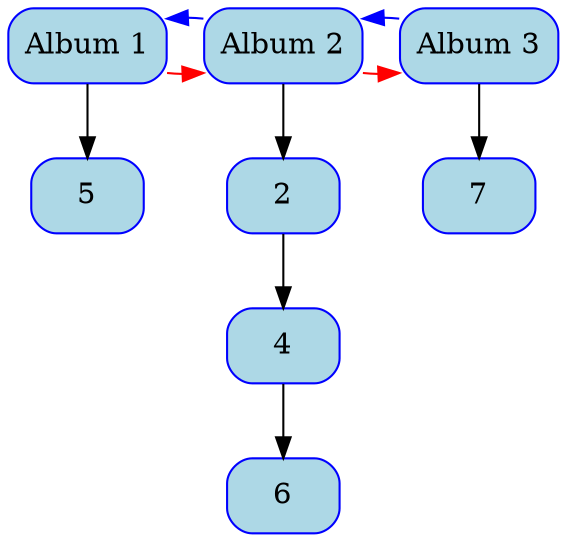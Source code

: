 digraph G {
node [shape=box, style="rounded,filled", fillcolor=lightblue, color=blue];
"Album 1"->"Album 2" [color=red]
{rank=same; "Album 1"; "Album 2";}
"Album 1"->50
"50" [label="5"]
"Album 2"->"Album 3" [color=red]
{rank=same; "Album 2"; "Album 3";}
"Album 2"->21
"21" [label="2"]
21->41
"41" [label="4"]
41->61
"61" [label="6"]
"Album 2"->"Album 1"[color=blue]
"Album 3"->72
"72" [label="7"]
"Album 3"->"Album 2"[color=blue]
}
